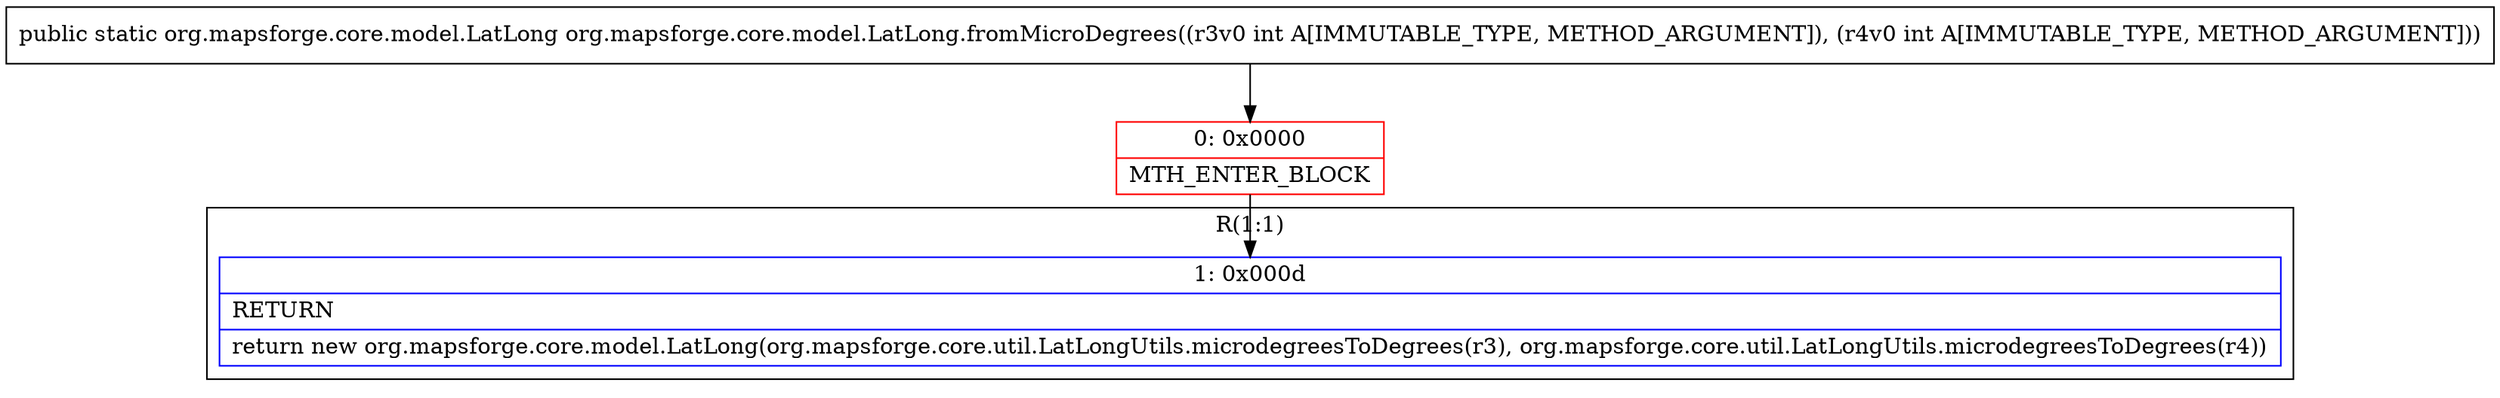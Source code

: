 digraph "CFG fororg.mapsforge.core.model.LatLong.fromMicroDegrees(II)Lorg\/mapsforge\/core\/model\/LatLong;" {
subgraph cluster_Region_1513887830 {
label = "R(1:1)";
node [shape=record,color=blue];
Node_1 [shape=record,label="{1\:\ 0x000d|RETURN\l|return new org.mapsforge.core.model.LatLong(org.mapsforge.core.util.LatLongUtils.microdegreesToDegrees(r3), org.mapsforge.core.util.LatLongUtils.microdegreesToDegrees(r4))\l}"];
}
Node_0 [shape=record,color=red,label="{0\:\ 0x0000|MTH_ENTER_BLOCK\l}"];
MethodNode[shape=record,label="{public static org.mapsforge.core.model.LatLong org.mapsforge.core.model.LatLong.fromMicroDegrees((r3v0 int A[IMMUTABLE_TYPE, METHOD_ARGUMENT]), (r4v0 int A[IMMUTABLE_TYPE, METHOD_ARGUMENT])) }"];
MethodNode -> Node_0;
Node_0 -> Node_1;
}

